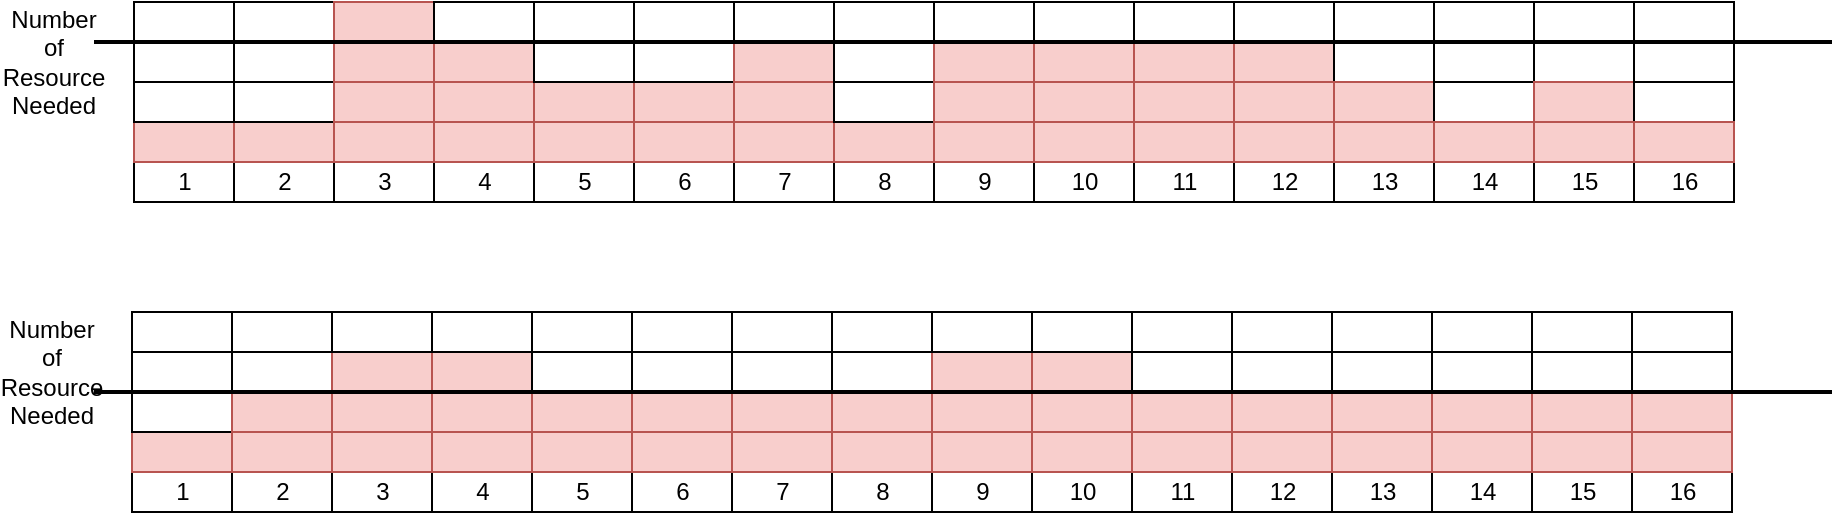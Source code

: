 <mxfile version="14.6.1" type="device"><diagram id="FC-wMeEMtxwYS2kB7wsv" name="Page-1"><mxGraphModel dx="1564" dy="762" grid="1" gridSize="10" guides="1" tooltips="1" connect="1" arrows="1" fold="1" page="1" pageScale="1" pageWidth="827" pageHeight="1169" math="0" shadow="0"><root><mxCell id="0"/><mxCell id="1" parent="0"/><mxCell id="SrXbfAw5mq5OitZEkW2T-1" value="1" style="strokeWidth=1;fontStyle=0;html=1;" vertex="1" parent="1"><mxGeometry x="441" y="410" width="50" height="20" as="geometry"/></mxCell><mxCell id="SrXbfAw5mq5OitZEkW2T-2" value="2" style="strokeWidth=1;fontStyle=0;html=1;" vertex="1" parent="1"><mxGeometry x="491" y="410" width="50" height="20" as="geometry"/></mxCell><mxCell id="SrXbfAw5mq5OitZEkW2T-3" value="3" style="strokeWidth=1;fontStyle=0;html=1;" vertex="1" parent="1"><mxGeometry x="541" y="410" width="50" height="20" as="geometry"/></mxCell><mxCell id="SrXbfAw5mq5OitZEkW2T-4" value="4" style="strokeWidth=1;fontStyle=0;html=1;" vertex="1" parent="1"><mxGeometry x="591" y="410" width="50" height="20" as="geometry"/></mxCell><mxCell id="SrXbfAw5mq5OitZEkW2T-5" value="5" style="strokeWidth=1;fontStyle=0;html=1;" vertex="1" parent="1"><mxGeometry x="641" y="410" width="50" height="20" as="geometry"/></mxCell><mxCell id="SrXbfAw5mq5OitZEkW2T-6" value="6" style="strokeWidth=1;fontStyle=0;html=1;" vertex="1" parent="1"><mxGeometry x="691" y="410" width="50" height="20" as="geometry"/></mxCell><mxCell id="SrXbfAw5mq5OitZEkW2T-7" value="7" style="strokeWidth=1;fontStyle=0;html=1;" vertex="1" parent="1"><mxGeometry x="741" y="410" width="50" height="20" as="geometry"/></mxCell><mxCell id="SrXbfAw5mq5OitZEkW2T-8" value="8" style="strokeWidth=1;fontStyle=0;html=1;" vertex="1" parent="1"><mxGeometry x="791" y="410" width="50" height="20" as="geometry"/></mxCell><mxCell id="SrXbfAw5mq5OitZEkW2T-9" value="9" style="strokeWidth=1;fontStyle=0;html=1;" vertex="1" parent="1"><mxGeometry x="841" y="410" width="50" height="20" as="geometry"/></mxCell><mxCell id="SrXbfAw5mq5OitZEkW2T-10" value="10" style="strokeWidth=1;fontStyle=0;html=1;" vertex="1" parent="1"><mxGeometry x="891" y="410" width="50" height="20" as="geometry"/></mxCell><mxCell id="SrXbfAw5mq5OitZEkW2T-11" value="11" style="strokeWidth=1;fontStyle=0;html=1;" vertex="1" parent="1"><mxGeometry x="941" y="410" width="50" height="20" as="geometry"/></mxCell><mxCell id="SrXbfAw5mq5OitZEkW2T-12" value="12" style="strokeWidth=1;fontStyle=0;html=1;" vertex="1" parent="1"><mxGeometry x="991" y="410" width="50" height="20" as="geometry"/></mxCell><mxCell id="SrXbfAw5mq5OitZEkW2T-13" value="" style="strokeWidth=1;fontStyle=0;html=1;fillColor=#f8cecc;strokeColor=#b85450;" vertex="1" parent="1"><mxGeometry x="441" y="390" width="50" height="20" as="geometry"/></mxCell><mxCell id="SrXbfAw5mq5OitZEkW2T-14" value="" style="strokeWidth=1;fontStyle=0;html=1;fillColor=#f8cecc;strokeColor=#b85450;" vertex="1" parent="1"><mxGeometry x="491" y="390" width="50" height="20" as="geometry"/></mxCell><mxCell id="SrXbfAw5mq5OitZEkW2T-15" value="" style="strokeWidth=1;fontStyle=0;html=1;fillColor=#f8cecc;strokeColor=#b85450;" vertex="1" parent="1"><mxGeometry x="541" y="390" width="50" height="20" as="geometry"/></mxCell><mxCell id="SrXbfAw5mq5OitZEkW2T-16" value="" style="strokeWidth=1;fontStyle=0;html=1;fillColor=#f8cecc;strokeColor=#b85450;" vertex="1" parent="1"><mxGeometry x="591" y="390" width="50" height="20" as="geometry"/></mxCell><mxCell id="SrXbfAw5mq5OitZEkW2T-17" value="" style="strokeWidth=1;fontStyle=0;html=1;fillColor=#f8cecc;strokeColor=#b85450;" vertex="1" parent="1"><mxGeometry x="641" y="390" width="50" height="20" as="geometry"/></mxCell><mxCell id="SrXbfAw5mq5OitZEkW2T-18" value="" style="strokeWidth=1;fontStyle=0;html=1;fillColor=#f8cecc;strokeColor=#b85450;" vertex="1" parent="1"><mxGeometry x="691" y="390" width="50" height="20" as="geometry"/></mxCell><mxCell id="SrXbfAw5mq5OitZEkW2T-19" value="" style="strokeWidth=1;fontStyle=0;html=1;fillColor=#f8cecc;strokeColor=#b85450;" vertex="1" parent="1"><mxGeometry x="741" y="390" width="50" height="20" as="geometry"/></mxCell><mxCell id="SrXbfAw5mq5OitZEkW2T-20" value="" style="strokeWidth=1;fontStyle=0;html=1;fillColor=#f8cecc;strokeColor=#b85450;" vertex="1" parent="1"><mxGeometry x="791" y="390" width="50" height="20" as="geometry"/></mxCell><mxCell id="SrXbfAw5mq5OitZEkW2T-21" value="" style="strokeWidth=1;fontStyle=0;html=1;fillColor=#f8cecc;strokeColor=#b85450;" vertex="1" parent="1"><mxGeometry x="841" y="390" width="50" height="20" as="geometry"/></mxCell><mxCell id="SrXbfAw5mq5OitZEkW2T-22" value="" style="strokeWidth=1;fontStyle=0;html=1;fillColor=#f8cecc;strokeColor=#b85450;" vertex="1" parent="1"><mxGeometry x="891" y="390" width="50" height="20" as="geometry"/></mxCell><mxCell id="SrXbfAw5mq5OitZEkW2T-23" value="" style="strokeWidth=1;fontStyle=0;html=1;fillColor=#f8cecc;strokeColor=#b85450;" vertex="1" parent="1"><mxGeometry x="941" y="390" width="50" height="20" as="geometry"/></mxCell><mxCell id="SrXbfAw5mq5OitZEkW2T-24" value="" style="strokeWidth=1;fontStyle=0;html=1;fillColor=#f8cecc;strokeColor=#b85450;" vertex="1" parent="1"><mxGeometry x="991" y="390" width="50" height="20" as="geometry"/></mxCell><mxCell id="SrXbfAw5mq5OitZEkW2T-25" value="" style="strokeWidth=1;fontStyle=0;html=1;" vertex="1" parent="1"><mxGeometry x="441" y="370" width="50" height="20" as="geometry"/></mxCell><mxCell id="SrXbfAw5mq5OitZEkW2T-26" value="" style="strokeWidth=1;fontStyle=0;html=1;" vertex="1" parent="1"><mxGeometry x="491" y="370" width="50" height="20" as="geometry"/></mxCell><mxCell id="SrXbfAw5mq5OitZEkW2T-27" value="" style="strokeWidth=1;fontStyle=0;html=1;fillColor=#f8cecc;strokeColor=#b85450;" vertex="1" parent="1"><mxGeometry x="541" y="370" width="50" height="20" as="geometry"/></mxCell><mxCell id="SrXbfAw5mq5OitZEkW2T-28" value="" style="strokeWidth=1;fontStyle=0;html=1;fillColor=#f8cecc;strokeColor=#b85450;" vertex="1" parent="1"><mxGeometry x="591" y="370" width="50" height="20" as="geometry"/></mxCell><mxCell id="SrXbfAw5mq5OitZEkW2T-29" value="" style="strokeWidth=1;fontStyle=0;html=1;fillColor=#f8cecc;strokeColor=#b85450;" vertex="1" parent="1"><mxGeometry x="641" y="370" width="50" height="20" as="geometry"/></mxCell><mxCell id="SrXbfAw5mq5OitZEkW2T-30" value="" style="strokeWidth=1;fontStyle=0;html=1;fillColor=#f8cecc;strokeColor=#b85450;" vertex="1" parent="1"><mxGeometry x="691" y="370" width="50" height="20" as="geometry"/></mxCell><mxCell id="SrXbfAw5mq5OitZEkW2T-31" value="" style="strokeWidth=1;fontStyle=0;html=1;fillColor=#f8cecc;strokeColor=#b85450;" vertex="1" parent="1"><mxGeometry x="741" y="370" width="50" height="20" as="geometry"/></mxCell><mxCell id="SrXbfAw5mq5OitZEkW2T-32" value="" style="strokeWidth=1;fontStyle=0;html=1;" vertex="1" parent="1"><mxGeometry x="791" y="370" width="50" height="20" as="geometry"/></mxCell><mxCell id="SrXbfAw5mq5OitZEkW2T-33" value="" style="strokeWidth=1;fontStyle=0;html=1;fillColor=#f8cecc;strokeColor=#b85450;" vertex="1" parent="1"><mxGeometry x="841" y="370" width="50" height="20" as="geometry"/></mxCell><mxCell id="SrXbfAw5mq5OitZEkW2T-34" value="" style="strokeWidth=1;fontStyle=0;html=1;fillColor=#f8cecc;strokeColor=#b85450;" vertex="1" parent="1"><mxGeometry x="891" y="370" width="50" height="20" as="geometry"/></mxCell><mxCell id="SrXbfAw5mq5OitZEkW2T-35" value="" style="strokeWidth=1;fontStyle=0;html=1;fillColor=#f8cecc;strokeColor=#b85450;" vertex="1" parent="1"><mxGeometry x="941" y="370" width="50" height="20" as="geometry"/></mxCell><mxCell id="SrXbfAw5mq5OitZEkW2T-36" value="" style="strokeWidth=1;fontStyle=0;html=1;fillColor=#f8cecc;strokeColor=#b85450;" vertex="1" parent="1"><mxGeometry x="991" y="370" width="50" height="20" as="geometry"/></mxCell><mxCell id="SrXbfAw5mq5OitZEkW2T-37" value="" style="strokeWidth=1;fontStyle=0;html=1;" vertex="1" parent="1"><mxGeometry x="441" y="350" width="50" height="20" as="geometry"/></mxCell><mxCell id="SrXbfAw5mq5OitZEkW2T-38" value="" style="strokeWidth=1;fontStyle=0;html=1;" vertex="1" parent="1"><mxGeometry x="491" y="350" width="50" height="20" as="geometry"/></mxCell><mxCell id="SrXbfAw5mq5OitZEkW2T-39" value="" style="strokeWidth=1;fontStyle=0;html=1;fillColor=#f8cecc;strokeColor=#b85450;" vertex="1" parent="1"><mxGeometry x="541" y="350" width="50" height="20" as="geometry"/></mxCell><mxCell id="SrXbfAw5mq5OitZEkW2T-40" value="" style="strokeWidth=1;fontStyle=0;html=1;fillColor=#f8cecc;strokeColor=#b85450;" vertex="1" parent="1"><mxGeometry x="591" y="350" width="50" height="20" as="geometry"/></mxCell><mxCell id="SrXbfAw5mq5OitZEkW2T-41" value="" style="strokeWidth=1;fontStyle=0;html=1;" vertex="1" parent="1"><mxGeometry x="641" y="350" width="50" height="20" as="geometry"/></mxCell><mxCell id="SrXbfAw5mq5OitZEkW2T-42" value="" style="strokeWidth=1;fontStyle=0;html=1;" vertex="1" parent="1"><mxGeometry x="691" y="350" width="50" height="20" as="geometry"/></mxCell><mxCell id="SrXbfAw5mq5OitZEkW2T-43" value="" style="strokeWidth=1;fontStyle=0;html=1;fillColor=#f8cecc;strokeColor=#b85450;" vertex="1" parent="1"><mxGeometry x="741" y="350" width="50" height="20" as="geometry"/></mxCell><mxCell id="SrXbfAw5mq5OitZEkW2T-44" value="" style="strokeWidth=1;fontStyle=0;html=1;" vertex="1" parent="1"><mxGeometry x="791" y="350" width="50" height="20" as="geometry"/></mxCell><mxCell id="SrXbfAw5mq5OitZEkW2T-45" value="" style="strokeWidth=1;fontStyle=0;html=1;fillColor=#f8cecc;strokeColor=#b85450;" vertex="1" parent="1"><mxGeometry x="841" y="350" width="50" height="20" as="geometry"/></mxCell><mxCell id="SrXbfAw5mq5OitZEkW2T-46" value="" style="strokeWidth=1;fontStyle=0;html=1;fillColor=#f8cecc;strokeColor=#b85450;" vertex="1" parent="1"><mxGeometry x="891" y="350" width="50" height="20" as="geometry"/></mxCell><mxCell id="SrXbfAw5mq5OitZEkW2T-47" value="" style="strokeWidth=1;fontStyle=0;html=1;fillColor=#f8cecc;strokeColor=#b85450;" vertex="1" parent="1"><mxGeometry x="941" y="350" width="50" height="20" as="geometry"/></mxCell><mxCell id="SrXbfAw5mq5OitZEkW2T-48" value="" style="strokeWidth=1;fontStyle=0;html=1;fillColor=#f8cecc;strokeColor=#b85450;" vertex="1" parent="1"><mxGeometry x="991" y="350" width="50" height="20" as="geometry"/></mxCell><mxCell id="SrXbfAw5mq5OitZEkW2T-49" value="" style="strokeWidth=1;fontStyle=0;html=1;" vertex="1" parent="1"><mxGeometry x="441" y="330" width="50" height="20" as="geometry"/></mxCell><mxCell id="SrXbfAw5mq5OitZEkW2T-50" value="" style="strokeWidth=1;fontStyle=0;html=1;" vertex="1" parent="1"><mxGeometry x="491" y="330" width="50" height="20" as="geometry"/></mxCell><mxCell id="SrXbfAw5mq5OitZEkW2T-51" value="" style="strokeWidth=1;fontStyle=0;html=1;fillColor=#f8cecc;strokeColor=#b85450;" vertex="1" parent="1"><mxGeometry x="541" y="330" width="50" height="20" as="geometry"/></mxCell><mxCell id="SrXbfAw5mq5OitZEkW2T-52" value="" style="strokeWidth=1;fontStyle=0;html=1;" vertex="1" parent="1"><mxGeometry x="591" y="330" width="50" height="20" as="geometry"/></mxCell><mxCell id="SrXbfAw5mq5OitZEkW2T-53" value="" style="strokeWidth=1;fontStyle=0;html=1;" vertex="1" parent="1"><mxGeometry x="641" y="330" width="50" height="20" as="geometry"/></mxCell><mxCell id="SrXbfAw5mq5OitZEkW2T-54" value="" style="strokeWidth=1;fontStyle=0;html=1;" vertex="1" parent="1"><mxGeometry x="691" y="330" width="50" height="20" as="geometry"/></mxCell><mxCell id="SrXbfAw5mq5OitZEkW2T-55" value="" style="strokeWidth=1;fontStyle=0;html=1;" vertex="1" parent="1"><mxGeometry x="741" y="330" width="50" height="20" as="geometry"/></mxCell><mxCell id="SrXbfAw5mq5OitZEkW2T-56" value="" style="strokeWidth=1;fontStyle=0;html=1;" vertex="1" parent="1"><mxGeometry x="791" y="330" width="50" height="20" as="geometry"/></mxCell><mxCell id="SrXbfAw5mq5OitZEkW2T-57" value="" style="strokeWidth=1;fontStyle=0;html=1;" vertex="1" parent="1"><mxGeometry x="841" y="330" width="50" height="20" as="geometry"/></mxCell><mxCell id="SrXbfAw5mq5OitZEkW2T-58" value="" style="strokeWidth=1;fontStyle=0;html=1;" vertex="1" parent="1"><mxGeometry x="891" y="330" width="50" height="20" as="geometry"/></mxCell><mxCell id="SrXbfAw5mq5OitZEkW2T-59" value="" style="strokeWidth=1;fontStyle=0;html=1;" vertex="1" parent="1"><mxGeometry x="941" y="330" width="50" height="20" as="geometry"/></mxCell><mxCell id="SrXbfAw5mq5OitZEkW2T-60" value="" style="strokeWidth=1;fontStyle=0;html=1;" vertex="1" parent="1"><mxGeometry x="991" y="330" width="50" height="20" as="geometry"/></mxCell><mxCell id="SrXbfAw5mq5OitZEkW2T-61" value="Number of Resource Needed" style="text;html=1;strokeColor=none;fillColor=none;align=center;verticalAlign=middle;whiteSpace=wrap;rounded=0;" vertex="1" parent="1"><mxGeometry x="381" y="350" width="40" height="20" as="geometry"/></mxCell><mxCell id="SrXbfAw5mq5OitZEkW2T-62" value="13" style="strokeWidth=1;fontStyle=0;html=1;" vertex="1" parent="1"><mxGeometry x="1041" y="410" width="50" height="20" as="geometry"/></mxCell><mxCell id="SrXbfAw5mq5OitZEkW2T-63" value="14" style="strokeWidth=1;fontStyle=0;html=1;" vertex="1" parent="1"><mxGeometry x="1091" y="410" width="50" height="20" as="geometry"/></mxCell><mxCell id="SrXbfAw5mq5OitZEkW2T-64" value="15" style="strokeWidth=1;fontStyle=0;html=1;" vertex="1" parent="1"><mxGeometry x="1141" y="410" width="50" height="20" as="geometry"/></mxCell><mxCell id="SrXbfAw5mq5OitZEkW2T-65" value="16" style="strokeWidth=1;fontStyle=0;html=1;" vertex="1" parent="1"><mxGeometry x="1191" y="410" width="50" height="20" as="geometry"/></mxCell><mxCell id="SrXbfAw5mq5OitZEkW2T-66" value="" style="strokeWidth=1;fontStyle=0;html=1;" vertex="1" parent="1"><mxGeometry x="1041" y="330" width="50" height="20" as="geometry"/></mxCell><mxCell id="SrXbfAw5mq5OitZEkW2T-67" value="" style="strokeWidth=1;fontStyle=0;html=1;" vertex="1" parent="1"><mxGeometry x="1041" y="350" width="50" height="20" as="geometry"/></mxCell><mxCell id="SrXbfAw5mq5OitZEkW2T-68" value="" style="strokeWidth=1;fontStyle=0;html=1;fillColor=#f8cecc;strokeColor=#b85450;" vertex="1" parent="1"><mxGeometry x="1041" y="370" width="50" height="20" as="geometry"/></mxCell><mxCell id="SrXbfAw5mq5OitZEkW2T-69" value="" style="strokeWidth=1;fontStyle=0;html=1;fillColor=#f8cecc;strokeColor=#b85450;" vertex="1" parent="1"><mxGeometry x="1041" y="390" width="50" height="20" as="geometry"/></mxCell><mxCell id="SrXbfAw5mq5OitZEkW2T-70" value="" style="strokeWidth=1;fontStyle=0;html=1;" vertex="1" parent="1"><mxGeometry x="1091" y="330" width="50" height="20" as="geometry"/></mxCell><mxCell id="SrXbfAw5mq5OitZEkW2T-71" value="" style="strokeWidth=1;fontStyle=0;html=1;" vertex="1" parent="1"><mxGeometry x="1091" y="350" width="50" height="20" as="geometry"/></mxCell><mxCell id="SrXbfAw5mq5OitZEkW2T-72" value="" style="strokeWidth=1;fontStyle=0;html=1;" vertex="1" parent="1"><mxGeometry x="1091" y="370" width="50" height="20" as="geometry"/></mxCell><mxCell id="SrXbfAw5mq5OitZEkW2T-73" value="" style="strokeWidth=1;fontStyle=0;html=1;fillColor=#f8cecc;strokeColor=#b85450;" vertex="1" parent="1"><mxGeometry x="1091" y="390" width="50" height="20" as="geometry"/></mxCell><mxCell id="SrXbfAw5mq5OitZEkW2T-74" value="" style="strokeWidth=1;fontStyle=0;html=1;" vertex="1" parent="1"><mxGeometry x="1141" y="330" width="50" height="20" as="geometry"/></mxCell><mxCell id="SrXbfAw5mq5OitZEkW2T-75" value="" style="strokeWidth=1;fontStyle=0;html=1;" vertex="1" parent="1"><mxGeometry x="1141" y="350" width="50" height="20" as="geometry"/></mxCell><mxCell id="SrXbfAw5mq5OitZEkW2T-76" value="" style="strokeWidth=1;fontStyle=0;html=1;fillColor=#f8cecc;strokeColor=#b85450;" vertex="1" parent="1"><mxGeometry x="1141" y="370" width="50" height="20" as="geometry"/></mxCell><mxCell id="SrXbfAw5mq5OitZEkW2T-77" value="" style="strokeWidth=1;fontStyle=0;html=1;fillColor=#f8cecc;strokeColor=#b85450;" vertex="1" parent="1"><mxGeometry x="1141" y="390" width="50" height="20" as="geometry"/></mxCell><mxCell id="SrXbfAw5mq5OitZEkW2T-78" value="" style="strokeWidth=1;fontStyle=0;html=1;" vertex="1" parent="1"><mxGeometry x="1191" y="330" width="50" height="20" as="geometry"/></mxCell><mxCell id="SrXbfAw5mq5OitZEkW2T-79" value="" style="strokeWidth=1;fontStyle=0;html=1;" vertex="1" parent="1"><mxGeometry x="1191" y="350" width="50" height="20" as="geometry"/></mxCell><mxCell id="SrXbfAw5mq5OitZEkW2T-80" value="" style="strokeWidth=1;fontStyle=0;html=1;" vertex="1" parent="1"><mxGeometry x="1191" y="370" width="50" height="20" as="geometry"/></mxCell><mxCell id="SrXbfAw5mq5OitZEkW2T-81" value="" style="strokeWidth=1;fontStyle=0;html=1;fillColor=#f8cecc;strokeColor=#b85450;" vertex="1" parent="1"><mxGeometry x="1191" y="390" width="50" height="20" as="geometry"/></mxCell><mxCell id="SrXbfAw5mq5OitZEkW2T-82" value="1" style="strokeWidth=1;fontStyle=0;html=1;" vertex="1" parent="1"><mxGeometry x="440" y="565" width="50" height="20" as="geometry"/></mxCell><mxCell id="SrXbfAw5mq5OitZEkW2T-83" value="2" style="strokeWidth=1;fontStyle=0;html=1;" vertex="1" parent="1"><mxGeometry x="490" y="565" width="50" height="20" as="geometry"/></mxCell><mxCell id="SrXbfAw5mq5OitZEkW2T-84" value="3" style="strokeWidth=1;fontStyle=0;html=1;" vertex="1" parent="1"><mxGeometry x="540" y="565" width="50" height="20" as="geometry"/></mxCell><mxCell id="SrXbfAw5mq5OitZEkW2T-85" value="4" style="strokeWidth=1;fontStyle=0;html=1;" vertex="1" parent="1"><mxGeometry x="590" y="565" width="50" height="20" as="geometry"/></mxCell><mxCell id="SrXbfAw5mq5OitZEkW2T-86" value="5" style="strokeWidth=1;fontStyle=0;html=1;" vertex="1" parent="1"><mxGeometry x="640" y="565" width="50" height="20" as="geometry"/></mxCell><mxCell id="SrXbfAw5mq5OitZEkW2T-87" value="6" style="strokeWidth=1;fontStyle=0;html=1;" vertex="1" parent="1"><mxGeometry x="690" y="565" width="50" height="20" as="geometry"/></mxCell><mxCell id="SrXbfAw5mq5OitZEkW2T-88" value="7" style="strokeWidth=1;fontStyle=0;html=1;" vertex="1" parent="1"><mxGeometry x="740" y="565" width="50" height="20" as="geometry"/></mxCell><mxCell id="SrXbfAw5mq5OitZEkW2T-89" value="8" style="strokeWidth=1;fontStyle=0;html=1;" vertex="1" parent="1"><mxGeometry x="790" y="565" width="50" height="20" as="geometry"/></mxCell><mxCell id="SrXbfAw5mq5OitZEkW2T-90" value="9" style="strokeWidth=1;fontStyle=0;html=1;" vertex="1" parent="1"><mxGeometry x="840" y="565" width="50" height="20" as="geometry"/></mxCell><mxCell id="SrXbfAw5mq5OitZEkW2T-91" value="10" style="strokeWidth=1;fontStyle=0;html=1;" vertex="1" parent="1"><mxGeometry x="890" y="565" width="50" height="20" as="geometry"/></mxCell><mxCell id="SrXbfAw5mq5OitZEkW2T-92" value="11" style="strokeWidth=1;fontStyle=0;html=1;" vertex="1" parent="1"><mxGeometry x="940" y="565" width="50" height="20" as="geometry"/></mxCell><mxCell id="SrXbfAw5mq5OitZEkW2T-93" value="12" style="strokeWidth=1;fontStyle=0;html=1;" vertex="1" parent="1"><mxGeometry x="990" y="565" width="50" height="20" as="geometry"/></mxCell><mxCell id="SrXbfAw5mq5OitZEkW2T-94" value="" style="strokeWidth=1;fontStyle=0;html=1;fillColor=#f8cecc;strokeColor=#b85450;" vertex="1" parent="1"><mxGeometry x="440" y="545" width="50" height="20" as="geometry"/></mxCell><mxCell id="SrXbfAw5mq5OitZEkW2T-95" value="" style="strokeWidth=1;fontStyle=0;html=1;fillColor=#f8cecc;strokeColor=#b85450;" vertex="1" parent="1"><mxGeometry x="490" y="545" width="50" height="20" as="geometry"/></mxCell><mxCell id="SrXbfAw5mq5OitZEkW2T-96" value="" style="strokeWidth=1;fontStyle=0;html=1;fillColor=#f8cecc;strokeColor=#b85450;" vertex="1" parent="1"><mxGeometry x="540" y="545" width="50" height="20" as="geometry"/></mxCell><mxCell id="SrXbfAw5mq5OitZEkW2T-97" value="" style="strokeWidth=1;fontStyle=0;html=1;fillColor=#f8cecc;strokeColor=#b85450;" vertex="1" parent="1"><mxGeometry x="590" y="545" width="50" height="20" as="geometry"/></mxCell><mxCell id="SrXbfAw5mq5OitZEkW2T-98" value="" style="strokeWidth=1;fontStyle=0;html=1;fillColor=#f8cecc;strokeColor=#b85450;" vertex="1" parent="1"><mxGeometry x="640" y="545" width="50" height="20" as="geometry"/></mxCell><mxCell id="SrXbfAw5mq5OitZEkW2T-99" value="" style="strokeWidth=1;fontStyle=0;html=1;fillColor=#f8cecc;strokeColor=#b85450;" vertex="1" parent="1"><mxGeometry x="690" y="545" width="50" height="20" as="geometry"/></mxCell><mxCell id="SrXbfAw5mq5OitZEkW2T-100" value="" style="strokeWidth=1;fontStyle=0;html=1;fillColor=#f8cecc;strokeColor=#b85450;" vertex="1" parent="1"><mxGeometry x="740" y="545" width="50" height="20" as="geometry"/></mxCell><mxCell id="SrXbfAw5mq5OitZEkW2T-101" value="" style="strokeWidth=1;fontStyle=0;html=1;fillColor=#f8cecc;strokeColor=#b85450;" vertex="1" parent="1"><mxGeometry x="790" y="545" width="50" height="20" as="geometry"/></mxCell><mxCell id="SrXbfAw5mq5OitZEkW2T-102" value="" style="strokeWidth=1;fontStyle=0;html=1;fillColor=#f8cecc;strokeColor=#b85450;" vertex="1" parent="1"><mxGeometry x="840" y="545" width="50" height="20" as="geometry"/></mxCell><mxCell id="SrXbfAw5mq5OitZEkW2T-103" value="" style="strokeWidth=1;fontStyle=0;html=1;fillColor=#f8cecc;strokeColor=#b85450;" vertex="1" parent="1"><mxGeometry x="890" y="545" width="50" height="20" as="geometry"/></mxCell><mxCell id="SrXbfAw5mq5OitZEkW2T-104" value="" style="strokeWidth=1;fontStyle=0;html=1;fillColor=#f8cecc;strokeColor=#b85450;" vertex="1" parent="1"><mxGeometry x="940" y="545" width="50" height="20" as="geometry"/></mxCell><mxCell id="SrXbfAw5mq5OitZEkW2T-105" value="" style="strokeWidth=1;fontStyle=0;html=1;fillColor=#f8cecc;strokeColor=#b85450;" vertex="1" parent="1"><mxGeometry x="990" y="545" width="50" height="20" as="geometry"/></mxCell><mxCell id="SrXbfAw5mq5OitZEkW2T-106" value="" style="strokeWidth=1;fontStyle=0;html=1;" vertex="1" parent="1"><mxGeometry x="440" y="525" width="50" height="20" as="geometry"/></mxCell><mxCell id="SrXbfAw5mq5OitZEkW2T-107" value="" style="strokeWidth=1;fontStyle=0;html=1;fillColor=#f8cecc;strokeColor=#b85450;" vertex="1" parent="1"><mxGeometry x="490" y="525" width="50" height="20" as="geometry"/></mxCell><mxCell id="SrXbfAw5mq5OitZEkW2T-108" value="" style="strokeWidth=1;fontStyle=0;html=1;fillColor=#f8cecc;strokeColor=#b85450;" vertex="1" parent="1"><mxGeometry x="540" y="525" width="50" height="20" as="geometry"/></mxCell><mxCell id="SrXbfAw5mq5OitZEkW2T-109" value="" style="strokeWidth=1;fontStyle=0;html=1;fillColor=#f8cecc;strokeColor=#b85450;" vertex="1" parent="1"><mxGeometry x="590" y="525" width="50" height="20" as="geometry"/></mxCell><mxCell id="SrXbfAw5mq5OitZEkW2T-110" value="" style="strokeWidth=1;fontStyle=0;html=1;fillColor=#f8cecc;strokeColor=#b85450;" vertex="1" parent="1"><mxGeometry x="640" y="525" width="50" height="20" as="geometry"/></mxCell><mxCell id="SrXbfAw5mq5OitZEkW2T-111" value="" style="strokeWidth=1;fontStyle=0;html=1;fillColor=#f8cecc;strokeColor=#b85450;" vertex="1" parent="1"><mxGeometry x="690" y="525" width="50" height="20" as="geometry"/></mxCell><mxCell id="SrXbfAw5mq5OitZEkW2T-112" value="" style="strokeWidth=1;fontStyle=0;html=1;fillColor=#f8cecc;strokeColor=#b85450;" vertex="1" parent="1"><mxGeometry x="740" y="525" width="50" height="20" as="geometry"/></mxCell><mxCell id="SrXbfAw5mq5OitZEkW2T-113" value="" style="strokeWidth=1;fontStyle=0;html=1;fillColor=#f8cecc;strokeColor=#b85450;" vertex="1" parent="1"><mxGeometry x="790" y="525" width="50" height="20" as="geometry"/></mxCell><mxCell id="SrXbfAw5mq5OitZEkW2T-114" value="" style="strokeWidth=1;fontStyle=0;html=1;fillColor=#f8cecc;strokeColor=#b85450;" vertex="1" parent="1"><mxGeometry x="840" y="525" width="50" height="20" as="geometry"/></mxCell><mxCell id="SrXbfAw5mq5OitZEkW2T-115" value="" style="strokeWidth=1;fontStyle=0;html=1;fillColor=#f8cecc;strokeColor=#b85450;" vertex="1" parent="1"><mxGeometry x="890" y="525" width="50" height="20" as="geometry"/></mxCell><mxCell id="SrXbfAw5mq5OitZEkW2T-116" value="" style="strokeWidth=1;fontStyle=0;html=1;fillColor=#f8cecc;strokeColor=#b85450;" vertex="1" parent="1"><mxGeometry x="940" y="525" width="50" height="20" as="geometry"/></mxCell><mxCell id="SrXbfAw5mq5OitZEkW2T-117" value="" style="strokeWidth=1;fontStyle=0;html=1;fillColor=#f8cecc;strokeColor=#b85450;" vertex="1" parent="1"><mxGeometry x="990" y="525" width="50" height="20" as="geometry"/></mxCell><mxCell id="SrXbfAw5mq5OitZEkW2T-118" value="" style="strokeWidth=1;fontStyle=0;html=1;" vertex="1" parent="1"><mxGeometry x="440" y="505" width="50" height="20" as="geometry"/></mxCell><mxCell id="SrXbfAw5mq5OitZEkW2T-119" value="" style="strokeWidth=1;fontStyle=0;html=1;" vertex="1" parent="1"><mxGeometry x="490" y="505" width="50" height="20" as="geometry"/></mxCell><mxCell id="SrXbfAw5mq5OitZEkW2T-120" value="" style="strokeWidth=1;fontStyle=0;html=1;fillColor=#f8cecc;strokeColor=#b85450;" vertex="1" parent="1"><mxGeometry x="540" y="505" width="50" height="20" as="geometry"/></mxCell><mxCell id="SrXbfAw5mq5OitZEkW2T-121" value="" style="strokeWidth=1;fontStyle=0;html=1;fillColor=#f8cecc;strokeColor=#b85450;" vertex="1" parent="1"><mxGeometry x="590" y="505" width="50" height="20" as="geometry"/></mxCell><mxCell id="SrXbfAw5mq5OitZEkW2T-122" value="" style="strokeWidth=1;fontStyle=0;html=1;" vertex="1" parent="1"><mxGeometry x="640" y="505" width="50" height="20" as="geometry"/></mxCell><mxCell id="SrXbfAw5mq5OitZEkW2T-123" value="" style="strokeWidth=1;fontStyle=0;html=1;" vertex="1" parent="1"><mxGeometry x="690" y="505" width="50" height="20" as="geometry"/></mxCell><mxCell id="SrXbfAw5mq5OitZEkW2T-124" value="" style="strokeWidth=1;fontStyle=0;html=1;" vertex="1" parent="1"><mxGeometry x="740" y="505" width="50" height="20" as="geometry"/></mxCell><mxCell id="SrXbfAw5mq5OitZEkW2T-125" value="" style="strokeWidth=1;fontStyle=0;html=1;" vertex="1" parent="1"><mxGeometry x="790" y="505" width="50" height="20" as="geometry"/></mxCell><mxCell id="SrXbfAw5mq5OitZEkW2T-126" value="" style="strokeWidth=1;fontStyle=0;html=1;fillColor=#f8cecc;strokeColor=#b85450;" vertex="1" parent="1"><mxGeometry x="840" y="505" width="50" height="20" as="geometry"/></mxCell><mxCell id="SrXbfAw5mq5OitZEkW2T-127" value="" style="strokeWidth=1;fontStyle=0;html=1;fillColor=#f8cecc;strokeColor=#b85450;" vertex="1" parent="1"><mxGeometry x="890" y="505" width="50" height="20" as="geometry"/></mxCell><mxCell id="SrXbfAw5mq5OitZEkW2T-128" value="" style="strokeWidth=1;fontStyle=0;html=1;" vertex="1" parent="1"><mxGeometry x="940" y="505" width="50" height="20" as="geometry"/></mxCell><mxCell id="SrXbfAw5mq5OitZEkW2T-129" value="" style="strokeWidth=1;fontStyle=0;html=1;" vertex="1" parent="1"><mxGeometry x="990" y="505" width="50" height="20" as="geometry"/></mxCell><mxCell id="SrXbfAw5mq5OitZEkW2T-130" value="" style="strokeWidth=1;fontStyle=0;html=1;" vertex="1" parent="1"><mxGeometry x="440" y="485" width="50" height="20" as="geometry"/></mxCell><mxCell id="SrXbfAw5mq5OitZEkW2T-131" value="" style="strokeWidth=1;fontStyle=0;html=1;" vertex="1" parent="1"><mxGeometry x="490" y="485" width="50" height="20" as="geometry"/></mxCell><mxCell id="SrXbfAw5mq5OitZEkW2T-132" value="" style="strokeWidth=1;fontStyle=0;html=1;" vertex="1" parent="1"><mxGeometry x="540" y="485" width="50" height="20" as="geometry"/></mxCell><mxCell id="SrXbfAw5mq5OitZEkW2T-133" value="" style="strokeWidth=1;fontStyle=0;html=1;" vertex="1" parent="1"><mxGeometry x="590" y="485" width="50" height="20" as="geometry"/></mxCell><mxCell id="SrXbfAw5mq5OitZEkW2T-134" value="" style="strokeWidth=1;fontStyle=0;html=1;" vertex="1" parent="1"><mxGeometry x="640" y="485" width="50" height="20" as="geometry"/></mxCell><mxCell id="SrXbfAw5mq5OitZEkW2T-135" value="" style="strokeWidth=1;fontStyle=0;html=1;" vertex="1" parent="1"><mxGeometry x="690" y="485" width="50" height="20" as="geometry"/></mxCell><mxCell id="SrXbfAw5mq5OitZEkW2T-136" value="" style="strokeWidth=1;fontStyle=0;html=1;" vertex="1" parent="1"><mxGeometry x="740" y="485" width="50" height="20" as="geometry"/></mxCell><mxCell id="SrXbfAw5mq5OitZEkW2T-137" value="" style="strokeWidth=1;fontStyle=0;html=1;" vertex="1" parent="1"><mxGeometry x="790" y="485" width="50" height="20" as="geometry"/></mxCell><mxCell id="SrXbfAw5mq5OitZEkW2T-138" value="" style="strokeWidth=1;fontStyle=0;html=1;" vertex="1" parent="1"><mxGeometry x="840" y="485" width="50" height="20" as="geometry"/></mxCell><mxCell id="SrXbfAw5mq5OitZEkW2T-139" value="" style="strokeWidth=1;fontStyle=0;html=1;" vertex="1" parent="1"><mxGeometry x="890" y="485" width="50" height="20" as="geometry"/></mxCell><mxCell id="SrXbfAw5mq5OitZEkW2T-140" value="" style="strokeWidth=1;fontStyle=0;html=1;" vertex="1" parent="1"><mxGeometry x="940" y="485" width="50" height="20" as="geometry"/></mxCell><mxCell id="SrXbfAw5mq5OitZEkW2T-141" value="" style="strokeWidth=1;fontStyle=0;html=1;" vertex="1" parent="1"><mxGeometry x="990" y="485" width="50" height="20" as="geometry"/></mxCell><mxCell id="SrXbfAw5mq5OitZEkW2T-142" value="Number of Resource Needed" style="text;html=1;strokeColor=none;fillColor=none;align=center;verticalAlign=middle;whiteSpace=wrap;rounded=0;" vertex="1" parent="1"><mxGeometry x="380" y="505" width="40" height="20" as="geometry"/></mxCell><mxCell id="SrXbfAw5mq5OitZEkW2T-143" value="13" style="strokeWidth=1;fontStyle=0;html=1;" vertex="1" parent="1"><mxGeometry x="1040" y="565" width="50" height="20" as="geometry"/></mxCell><mxCell id="SrXbfAw5mq5OitZEkW2T-144" value="14" style="strokeWidth=1;fontStyle=0;html=1;" vertex="1" parent="1"><mxGeometry x="1090" y="565" width="50" height="20" as="geometry"/></mxCell><mxCell id="SrXbfAw5mq5OitZEkW2T-145" value="15" style="strokeWidth=1;fontStyle=0;html=1;" vertex="1" parent="1"><mxGeometry x="1140" y="565" width="50" height="20" as="geometry"/></mxCell><mxCell id="SrXbfAw5mq5OitZEkW2T-146" value="16" style="strokeWidth=1;fontStyle=0;html=1;" vertex="1" parent="1"><mxGeometry x="1190" y="565" width="50" height="20" as="geometry"/></mxCell><mxCell id="SrXbfAw5mq5OitZEkW2T-147" value="" style="strokeWidth=1;fontStyle=0;html=1;" vertex="1" parent="1"><mxGeometry x="1040" y="485" width="50" height="20" as="geometry"/></mxCell><mxCell id="SrXbfAw5mq5OitZEkW2T-148" value="" style="strokeWidth=1;fontStyle=0;html=1;" vertex="1" parent="1"><mxGeometry x="1040" y="505" width="50" height="20" as="geometry"/></mxCell><mxCell id="SrXbfAw5mq5OitZEkW2T-149" value="" style="strokeWidth=1;fontStyle=0;html=1;fillColor=#f8cecc;strokeColor=#b85450;" vertex="1" parent="1"><mxGeometry x="1040" y="525" width="50" height="20" as="geometry"/></mxCell><mxCell id="SrXbfAw5mq5OitZEkW2T-150" value="" style="strokeWidth=1;fontStyle=0;html=1;fillColor=#f8cecc;strokeColor=#b85450;" vertex="1" parent="1"><mxGeometry x="1040" y="545" width="50" height="20" as="geometry"/></mxCell><mxCell id="SrXbfAw5mq5OitZEkW2T-151" value="" style="strokeWidth=1;fontStyle=0;html=1;" vertex="1" parent="1"><mxGeometry x="1090" y="485" width="50" height="20" as="geometry"/></mxCell><mxCell id="SrXbfAw5mq5OitZEkW2T-152" value="" style="strokeWidth=1;fontStyle=0;html=1;" vertex="1" parent="1"><mxGeometry x="1090" y="505" width="50" height="20" as="geometry"/></mxCell><mxCell id="SrXbfAw5mq5OitZEkW2T-153" value="" style="strokeWidth=1;fontStyle=0;html=1;fillColor=#f8cecc;strokeColor=#b85450;" vertex="1" parent="1"><mxGeometry x="1090" y="525" width="50" height="20" as="geometry"/></mxCell><mxCell id="SrXbfAw5mq5OitZEkW2T-154" value="" style="strokeWidth=1;fontStyle=0;html=1;fillColor=#f8cecc;strokeColor=#b85450;" vertex="1" parent="1"><mxGeometry x="1090" y="545" width="50" height="20" as="geometry"/></mxCell><mxCell id="SrXbfAw5mq5OitZEkW2T-155" value="" style="strokeWidth=1;fontStyle=0;html=1;" vertex="1" parent="1"><mxGeometry x="1140" y="485" width="50" height="20" as="geometry"/></mxCell><mxCell id="SrXbfAw5mq5OitZEkW2T-156" value="" style="strokeWidth=1;fontStyle=0;html=1;" vertex="1" parent="1"><mxGeometry x="1140" y="505" width="50" height="20" as="geometry"/></mxCell><mxCell id="SrXbfAw5mq5OitZEkW2T-157" value="" style="strokeWidth=1;fontStyle=0;html=1;fillColor=#f8cecc;strokeColor=#b85450;" vertex="1" parent="1"><mxGeometry x="1140" y="525" width="50" height="20" as="geometry"/></mxCell><mxCell id="SrXbfAw5mq5OitZEkW2T-158" value="" style="strokeWidth=1;fontStyle=0;html=1;fillColor=#f8cecc;strokeColor=#b85450;" vertex="1" parent="1"><mxGeometry x="1140" y="545" width="50" height="20" as="geometry"/></mxCell><mxCell id="SrXbfAw5mq5OitZEkW2T-159" value="" style="strokeWidth=1;fontStyle=0;html=1;" vertex="1" parent="1"><mxGeometry x="1190" y="485" width="50" height="20" as="geometry"/></mxCell><mxCell id="SrXbfAw5mq5OitZEkW2T-160" value="" style="strokeWidth=1;fontStyle=0;html=1;" vertex="1" parent="1"><mxGeometry x="1190" y="505" width="50" height="20" as="geometry"/></mxCell><mxCell id="SrXbfAw5mq5OitZEkW2T-161" value="" style="strokeWidth=1;fontStyle=0;html=1;fillColor=#f8cecc;strokeColor=#b85450;" vertex="1" parent="1"><mxGeometry x="1190" y="525" width="50" height="20" as="geometry"/></mxCell><mxCell id="SrXbfAw5mq5OitZEkW2T-162" value="" style="strokeWidth=1;fontStyle=0;html=1;fillColor=#f8cecc;strokeColor=#b85450;" vertex="1" parent="1"><mxGeometry x="1190" y="545" width="50" height="20" as="geometry"/></mxCell><mxCell id="SrXbfAw5mq5OitZEkW2T-163" value="" style="endArrow=none;html=1;exitX=1;exitY=0;exitDx=0;exitDy=0;strokeWidth=2;" edge="1" parent="1" source="SrXbfAw5mq5OitZEkW2T-61"><mxGeometry width="50" height="50" relative="1" as="geometry"><mxPoint x="1080" y="410" as="sourcePoint"/><mxPoint x="1290" y="350" as="targetPoint"/></mxGeometry></mxCell><mxCell id="SrXbfAw5mq5OitZEkW2T-164" value="" style="endArrow=none;html=1;exitX=1;exitY=0;exitDx=0;exitDy=0;strokeWidth=2;" edge="1" parent="1"><mxGeometry width="50" height="50" relative="1" as="geometry"><mxPoint x="421" y="525" as="sourcePoint"/><mxPoint x="1290" y="525" as="targetPoint"/></mxGeometry></mxCell></root></mxGraphModel></diagram></mxfile>